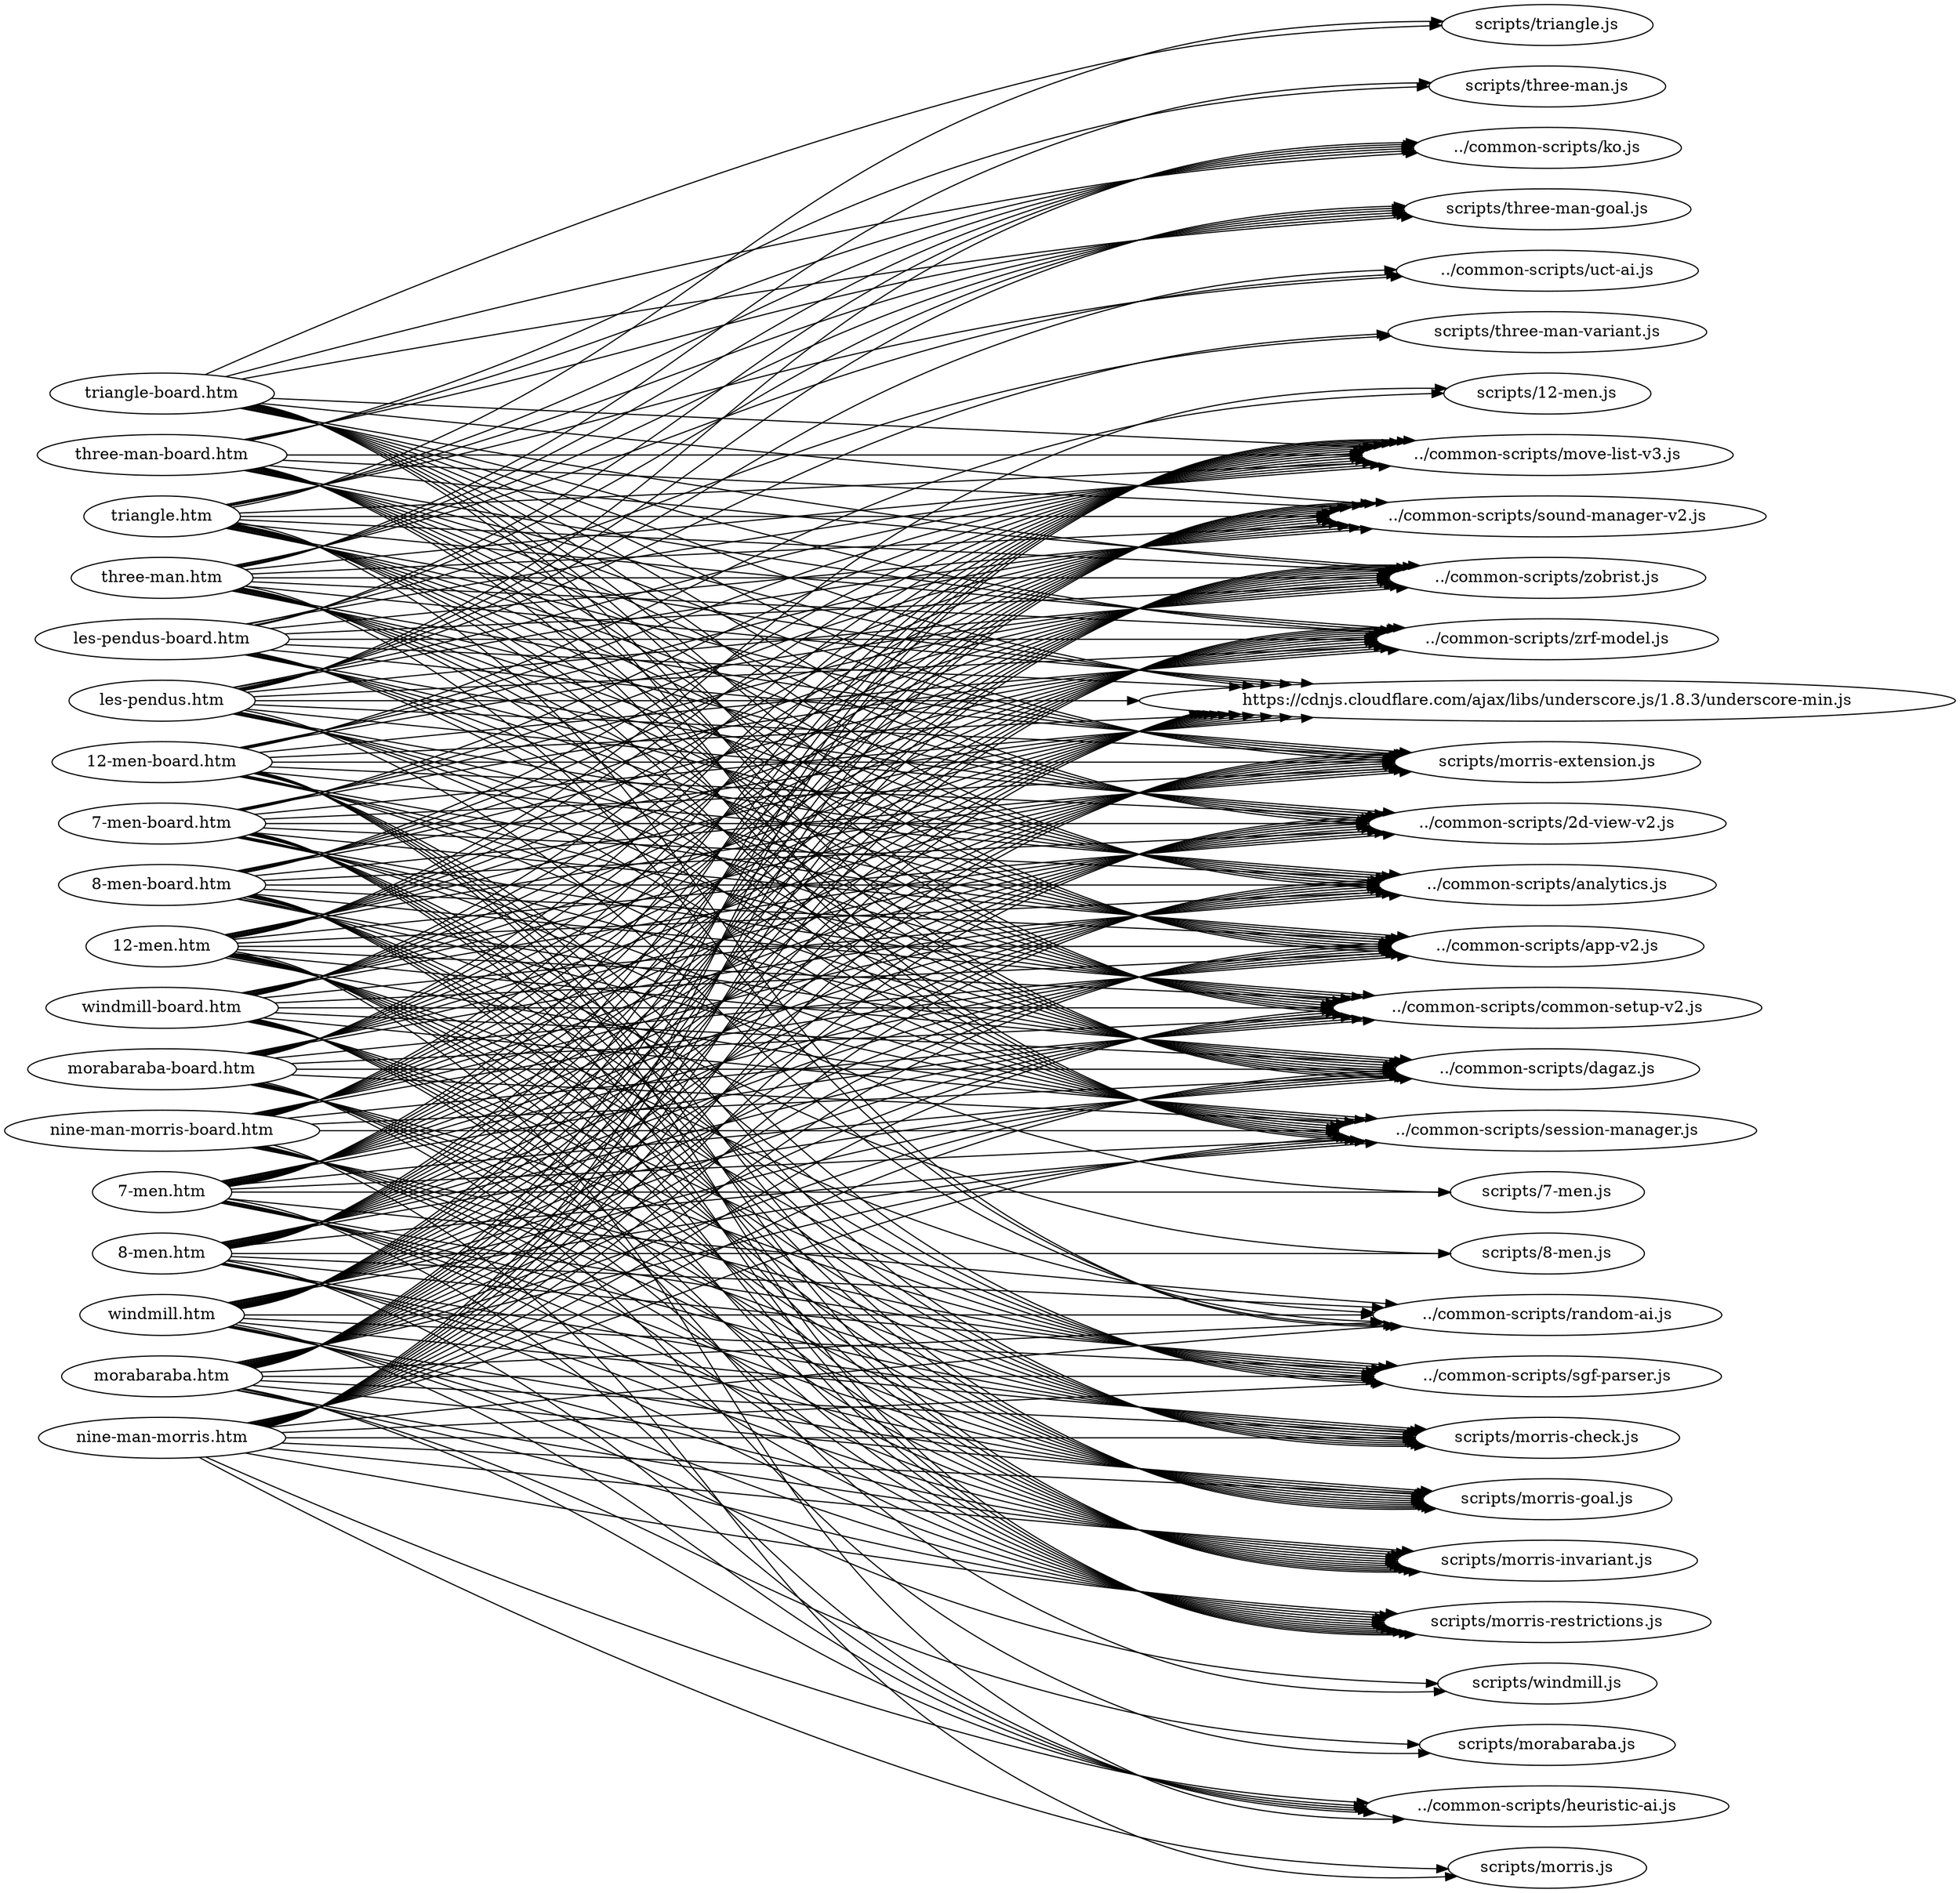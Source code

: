digraph "graph" {
graph[ ranksep=10, rankdir = LR ];
  "12-men-board.htm" -> "../common-scripts/2d-view-v2.js";
  "12-men-board.htm" -> "../common-scripts/analytics.js";
  "12-men-board.htm" -> "../common-scripts/app-v2.js";
  "12-men-board.htm" -> "../common-scripts/common-setup-v2.js";
  "12-men-board.htm" -> "../common-scripts/dagaz.js";
  "12-men-board.htm" -> "../common-scripts/move-list-v3.js";
  "12-men-board.htm" -> "../common-scripts/session-manager.js";
  "12-men-board.htm" -> "../common-scripts/sgf-parser.js";
  "12-men-board.htm" -> "../common-scripts/sound-manager-v2.js";
  "12-men-board.htm" -> "../common-scripts/zobrist.js";
  "12-men-board.htm" -> "../common-scripts/zrf-model.js";
  "12-men-board.htm" -> "https://cdnjs.cloudflare.com/ajax/libs/underscore.js/1.8.3/underscore-min.js";
  "12-men-board.htm" -> "scripts/12-men.js";
  "12-men-board.htm" -> "scripts/morris-check.js";
  "12-men-board.htm" -> "scripts/morris-extension.js";
  "12-men-board.htm" -> "scripts/morris-goal.js";
  "12-men-board.htm" -> "scripts/morris-invariant.js";
  "12-men-board.htm" -> "scripts/morris-restrictions.js";
  "12-men.htm" -> "../common-scripts/2d-view-v2.js";
  "12-men.htm" -> "../common-scripts/analytics.js";
  "12-men.htm" -> "../common-scripts/app-v2.js";
  "12-men.htm" -> "../common-scripts/common-setup-v2.js";
  "12-men.htm" -> "../common-scripts/dagaz.js";
  "12-men.htm" -> "../common-scripts/heuristic-ai.js";
  "12-men.htm" -> "../common-scripts/move-list-v3.js";
  "12-men.htm" -> "../common-scripts/random-ai.js";
  "12-men.htm" -> "../common-scripts/session-manager.js";
  "12-men.htm" -> "../common-scripts/sgf-parser.js";
  "12-men.htm" -> "../common-scripts/sound-manager-v2.js";
  "12-men.htm" -> "../common-scripts/zobrist.js";
  "12-men.htm" -> "../common-scripts/zrf-model.js";
  "12-men.htm" -> "https://cdnjs.cloudflare.com/ajax/libs/underscore.js/1.8.3/underscore-min.js";
  "12-men.htm" -> "scripts/12-men.js";
  "12-men.htm" -> "scripts/morris-check.js";
  "12-men.htm" -> "scripts/morris-extension.js";
  "12-men.htm" -> "scripts/morris-goal.js";
  "12-men.htm" -> "scripts/morris-invariant.js";
  "12-men.htm" -> "scripts/morris-restrictions.js";
  "7-men-board.htm" -> "../common-scripts/2d-view-v2.js";
  "7-men-board.htm" -> "../common-scripts/analytics.js";
  "7-men-board.htm" -> "../common-scripts/app-v2.js";
  "7-men-board.htm" -> "../common-scripts/common-setup-v2.js";
  "7-men-board.htm" -> "../common-scripts/dagaz.js";
  "7-men-board.htm" -> "../common-scripts/move-list-v3.js";
  "7-men-board.htm" -> "../common-scripts/session-manager.js";
  "7-men-board.htm" -> "../common-scripts/sgf-parser.js";
  "7-men-board.htm" -> "../common-scripts/sound-manager-v2.js";
  "7-men-board.htm" -> "../common-scripts/zobrist.js";
  "7-men-board.htm" -> "../common-scripts/zrf-model.js";
  "7-men-board.htm" -> "https://cdnjs.cloudflare.com/ajax/libs/underscore.js/1.8.3/underscore-min.js";
  "7-men-board.htm" -> "scripts/7-men.js";
  "7-men-board.htm" -> "scripts/morris-check.js";
  "7-men-board.htm" -> "scripts/morris-extension.js";
  "7-men-board.htm" -> "scripts/morris-goal.js";
  "7-men-board.htm" -> "scripts/morris-invariant.js";
  "7-men-board.htm" -> "scripts/morris-restrictions.js";
  "7-men.htm" -> "../common-scripts/2d-view-v2.js";
  "7-men.htm" -> "../common-scripts/analytics.js";
  "7-men.htm" -> "../common-scripts/app-v2.js";
  "7-men.htm" -> "../common-scripts/common-setup-v2.js";
  "7-men.htm" -> "../common-scripts/dagaz.js";
  "7-men.htm" -> "../common-scripts/heuristic-ai.js";
  "7-men.htm" -> "../common-scripts/move-list-v3.js";
  "7-men.htm" -> "../common-scripts/random-ai.js";
  "7-men.htm" -> "../common-scripts/session-manager.js";
  "7-men.htm" -> "../common-scripts/sgf-parser.js";
  "7-men.htm" -> "../common-scripts/sound-manager-v2.js";
  "7-men.htm" -> "../common-scripts/zobrist.js";
  "7-men.htm" -> "../common-scripts/zrf-model.js";
  "7-men.htm" -> "https://cdnjs.cloudflare.com/ajax/libs/underscore.js/1.8.3/underscore-min.js";
  "7-men.htm" -> "scripts/7-men.js";
  "7-men.htm" -> "scripts/morris-check.js";
  "7-men.htm" -> "scripts/morris-extension.js";
  "7-men.htm" -> "scripts/morris-goal.js";
  "7-men.htm" -> "scripts/morris-invariant.js";
  "7-men.htm" -> "scripts/morris-restrictions.js";
  "8-men-board.htm" -> "../common-scripts/2d-view-v2.js";
  "8-men-board.htm" -> "../common-scripts/analytics.js";
  "8-men-board.htm" -> "../common-scripts/app-v2.js";
  "8-men-board.htm" -> "../common-scripts/common-setup-v2.js";
  "8-men-board.htm" -> "../common-scripts/dagaz.js";
  "8-men-board.htm" -> "../common-scripts/move-list-v3.js";
  "8-men-board.htm" -> "../common-scripts/session-manager.js";
  "8-men-board.htm" -> "../common-scripts/sgf-parser.js";
  "8-men-board.htm" -> "../common-scripts/sound-manager-v2.js";
  "8-men-board.htm" -> "../common-scripts/zobrist.js";
  "8-men-board.htm" -> "../common-scripts/zrf-model.js";
  "8-men-board.htm" -> "https://cdnjs.cloudflare.com/ajax/libs/underscore.js/1.8.3/underscore-min.js";
  "8-men-board.htm" -> "scripts/8-men.js";
  "8-men-board.htm" -> "scripts/morris-check.js";
  "8-men-board.htm" -> "scripts/morris-extension.js";
  "8-men-board.htm" -> "scripts/morris-goal.js";
  "8-men-board.htm" -> "scripts/morris-invariant.js";
  "8-men-board.htm" -> "scripts/morris-restrictions.js";
  "8-men.htm" -> "../common-scripts/2d-view-v2.js";
  "8-men.htm" -> "../common-scripts/analytics.js";
  "8-men.htm" -> "../common-scripts/app-v2.js";
  "8-men.htm" -> "../common-scripts/common-setup-v2.js";
  "8-men.htm" -> "../common-scripts/dagaz.js";
  "8-men.htm" -> "../common-scripts/heuristic-ai.js";
  "8-men.htm" -> "../common-scripts/move-list-v3.js";
  "8-men.htm" -> "../common-scripts/random-ai.js";
  "8-men.htm" -> "../common-scripts/session-manager.js";
  "8-men.htm" -> "../common-scripts/sgf-parser.js";
  "8-men.htm" -> "../common-scripts/sound-manager-v2.js";
  "8-men.htm" -> "../common-scripts/zobrist.js";
  "8-men.htm" -> "../common-scripts/zrf-model.js";
  "8-men.htm" -> "https://cdnjs.cloudflare.com/ajax/libs/underscore.js/1.8.3/underscore-min.js";
  "8-men.htm" -> "scripts/8-men.js";
  "8-men.htm" -> "scripts/morris-check.js";
  "8-men.htm" -> "scripts/morris-extension.js";
  "8-men.htm" -> "scripts/morris-goal.js";
  "8-men.htm" -> "scripts/morris-invariant.js";
  "8-men.htm" -> "scripts/morris-restrictions.js";
  "les-pendus-board.htm" -> "../common-scripts/2d-view-v2.js";
  "les-pendus-board.htm" -> "../common-scripts/analytics.js";
  "les-pendus-board.htm" -> "../common-scripts/app-v2.js";
  "les-pendus-board.htm" -> "../common-scripts/common-setup-v2.js";
  "les-pendus-board.htm" -> "../common-scripts/dagaz.js";
  "les-pendus-board.htm" -> "../common-scripts/ko.js";
  "les-pendus-board.htm" -> "../common-scripts/move-list-v3.js";
  "les-pendus-board.htm" -> "../common-scripts/session-manager.js";
  "les-pendus-board.htm" -> "../common-scripts/sound-manager-v2.js";
  "les-pendus-board.htm" -> "../common-scripts/zobrist.js";
  "les-pendus-board.htm" -> "../common-scripts/zrf-model.js";
  "les-pendus-board.htm" -> "https://cdnjs.cloudflare.com/ajax/libs/underscore.js/1.8.3/underscore-min.js";
  "les-pendus-board.htm" -> "scripts/morris-extension.js";
  "les-pendus-board.htm" -> "scripts/three-man-goal.js";
  "les-pendus-board.htm" -> "scripts/three-man-variant.js";
  "les-pendus.htm" -> "../common-scripts/2d-view-v2.js";
  "les-pendus.htm" -> "../common-scripts/analytics.js";
  "les-pendus.htm" -> "../common-scripts/app-v2.js";
  "les-pendus.htm" -> "../common-scripts/common-setup-v2.js";
  "les-pendus.htm" -> "../common-scripts/dagaz.js";
  "les-pendus.htm" -> "../common-scripts/ko.js";
  "les-pendus.htm" -> "../common-scripts/move-list-v3.js";
  "les-pendus.htm" -> "../common-scripts/random-ai.js";
  "les-pendus.htm" -> "../common-scripts/session-manager.js";
  "les-pendus.htm" -> "../common-scripts/sound-manager-v2.js";
  "les-pendus.htm" -> "../common-scripts/uct-ai.js";
  "les-pendus.htm" -> "../common-scripts/zobrist.js";
  "les-pendus.htm" -> "../common-scripts/zrf-model.js";
  "les-pendus.htm" -> "https://cdnjs.cloudflare.com/ajax/libs/underscore.js/1.8.3/underscore-min.js";
  "les-pendus.htm" -> "scripts/morris-extension.js";
  "les-pendus.htm" -> "scripts/three-man-goal.js";
  "les-pendus.htm" -> "scripts/three-man-variant.js";
  "morabaraba-board.htm" -> "../common-scripts/2d-view-v2.js";
  "morabaraba-board.htm" -> "../common-scripts/analytics.js";
  "morabaraba-board.htm" -> "../common-scripts/app-v2.js";
  "morabaraba-board.htm" -> "../common-scripts/common-setup-v2.js";
  "morabaraba-board.htm" -> "../common-scripts/dagaz.js";
  "morabaraba-board.htm" -> "../common-scripts/move-list-v3.js";
  "morabaraba-board.htm" -> "../common-scripts/session-manager.js";
  "morabaraba-board.htm" -> "../common-scripts/sgf-parser.js";
  "morabaraba-board.htm" -> "../common-scripts/sound-manager-v2.js";
  "morabaraba-board.htm" -> "../common-scripts/zobrist.js";
  "morabaraba-board.htm" -> "../common-scripts/zrf-model.js";
  "morabaraba-board.htm" -> "https://cdnjs.cloudflare.com/ajax/libs/underscore.js/1.8.3/underscore-min.js";
  "morabaraba-board.htm" -> "scripts/morabaraba.js";
  "morabaraba-board.htm" -> "scripts/morris-check.js";
  "morabaraba-board.htm" -> "scripts/morris-extension.js";
  "morabaraba-board.htm" -> "scripts/morris-goal.js";
  "morabaraba-board.htm" -> "scripts/morris-invariant.js";
  "morabaraba-board.htm" -> "scripts/morris-restrictions.js";
  "morabaraba.htm" -> "../common-scripts/2d-view-v2.js";
  "morabaraba.htm" -> "../common-scripts/analytics.js";
  "morabaraba.htm" -> "../common-scripts/app-v2.js";
  "morabaraba.htm" -> "../common-scripts/common-setup-v2.js";
  "morabaraba.htm" -> "../common-scripts/dagaz.js";
  "morabaraba.htm" -> "../common-scripts/heuristic-ai.js";
  "morabaraba.htm" -> "../common-scripts/move-list-v3.js";
  "morabaraba.htm" -> "../common-scripts/random-ai.js";
  "morabaraba.htm" -> "../common-scripts/session-manager.js";
  "morabaraba.htm" -> "../common-scripts/sgf-parser.js";
  "morabaraba.htm" -> "../common-scripts/sound-manager-v2.js";
  "morabaraba.htm" -> "../common-scripts/zobrist.js";
  "morabaraba.htm" -> "../common-scripts/zrf-model.js";
  "morabaraba.htm" -> "https://cdnjs.cloudflare.com/ajax/libs/underscore.js/1.8.3/underscore-min.js";
  "morabaraba.htm" -> "scripts/morabaraba.js";
  "morabaraba.htm" -> "scripts/morris-check.js";
  "morabaraba.htm" -> "scripts/morris-extension.js";
  "morabaraba.htm" -> "scripts/morris-goal.js";
  "morabaraba.htm" -> "scripts/morris-invariant.js";
  "morabaraba.htm" -> "scripts/morris-restrictions.js";
  "nine-man-morris-board.htm" -> "../common-scripts/2d-view-v2.js";
  "nine-man-morris-board.htm" -> "../common-scripts/analytics.js";
  "nine-man-morris-board.htm" -> "../common-scripts/app-v2.js";
  "nine-man-morris-board.htm" -> "../common-scripts/common-setup-v2.js";
  "nine-man-morris-board.htm" -> "../common-scripts/dagaz.js";
  "nine-man-morris-board.htm" -> "../common-scripts/move-list-v3.js";
  "nine-man-morris-board.htm" -> "../common-scripts/session-manager.js";
  "nine-man-morris-board.htm" -> "../common-scripts/sgf-parser.js";
  "nine-man-morris-board.htm" -> "../common-scripts/sound-manager-v2.js";
  "nine-man-morris-board.htm" -> "../common-scripts/zobrist.js";
  "nine-man-morris-board.htm" -> "../common-scripts/zrf-model.js";
  "nine-man-morris-board.htm" -> "https://cdnjs.cloudflare.com/ajax/libs/underscore.js/1.8.3/underscore-min.js";
  "nine-man-morris-board.htm" -> "scripts/morris-check.js";
  "nine-man-morris-board.htm" -> "scripts/morris-extension.js";
  "nine-man-morris-board.htm" -> "scripts/morris-goal.js";
  "nine-man-morris-board.htm" -> "scripts/morris-invariant.js";
  "nine-man-morris-board.htm" -> "scripts/morris-restrictions.js";
  "nine-man-morris-board.htm" -> "scripts/morris.js";
  "nine-man-morris.htm" -> "../common-scripts/2d-view-v2.js";
  "nine-man-morris.htm" -> "../common-scripts/analytics.js";
  "nine-man-morris.htm" -> "../common-scripts/app-v2.js";
  "nine-man-morris.htm" -> "../common-scripts/common-setup-v2.js";
  "nine-man-morris.htm" -> "../common-scripts/dagaz.js";
  "nine-man-morris.htm" -> "../common-scripts/heuristic-ai.js";
  "nine-man-morris.htm" -> "../common-scripts/move-list-v3.js";
  "nine-man-morris.htm" -> "../common-scripts/random-ai.js";
  "nine-man-morris.htm" -> "../common-scripts/session-manager.js";
  "nine-man-morris.htm" -> "../common-scripts/sgf-parser.js";
  "nine-man-morris.htm" -> "../common-scripts/sound-manager-v2.js";
  "nine-man-morris.htm" -> "../common-scripts/zobrist.js";
  "nine-man-morris.htm" -> "../common-scripts/zrf-model.js";
  "nine-man-morris.htm" -> "https://cdnjs.cloudflare.com/ajax/libs/underscore.js/1.8.3/underscore-min.js";
  "nine-man-morris.htm" -> "scripts/morris-check.js";
  "nine-man-morris.htm" -> "scripts/morris-extension.js";
  "nine-man-morris.htm" -> "scripts/morris-goal.js";
  "nine-man-morris.htm" -> "scripts/morris-invariant.js";
  "nine-man-morris.htm" -> "scripts/morris-restrictions.js";
  "nine-man-morris.htm" -> "scripts/morris.js";
  "three-man-board.htm" -> "../common-scripts/2d-view-v2.js";
  "three-man-board.htm" -> "../common-scripts/analytics.js";
  "three-man-board.htm" -> "../common-scripts/app-v2.js";
  "three-man-board.htm" -> "../common-scripts/common-setup-v2.js";
  "three-man-board.htm" -> "../common-scripts/dagaz.js";
  "three-man-board.htm" -> "../common-scripts/ko.js";
  "three-man-board.htm" -> "../common-scripts/move-list-v3.js";
  "three-man-board.htm" -> "../common-scripts/session-manager.js";
  "three-man-board.htm" -> "../common-scripts/sound-manager-v2.js";
  "three-man-board.htm" -> "../common-scripts/zobrist.js";
  "three-man-board.htm" -> "../common-scripts/zrf-model.js";
  "three-man-board.htm" -> "https://cdnjs.cloudflare.com/ajax/libs/underscore.js/1.8.3/underscore-min.js";
  "three-man-board.htm" -> "scripts/morris-extension.js";
  "three-man-board.htm" -> "scripts/three-man-goal.js";
  "three-man-board.htm" -> "scripts/three-man.js";
  "three-man.htm" -> "../common-scripts/2d-view-v2.js";
  "three-man.htm" -> "../common-scripts/analytics.js";
  "three-man.htm" -> "../common-scripts/app-v2.js";
  "three-man.htm" -> "../common-scripts/common-setup-v2.js";
  "three-man.htm" -> "../common-scripts/dagaz.js";
  "three-man.htm" -> "../common-scripts/ko.js";
  "three-man.htm" -> "../common-scripts/move-list-v3.js";
  "three-man.htm" -> "../common-scripts/random-ai.js";
  "three-man.htm" -> "../common-scripts/session-manager.js";
  "three-man.htm" -> "../common-scripts/sound-manager-v2.js";
  "three-man.htm" -> "../common-scripts/uct-ai.js";
  "three-man.htm" -> "../common-scripts/zobrist.js";
  "three-man.htm" -> "../common-scripts/zrf-model.js";
  "three-man.htm" -> "https://cdnjs.cloudflare.com/ajax/libs/underscore.js/1.8.3/underscore-min.js";
  "three-man.htm" -> "scripts/morris-extension.js";
  "three-man.htm" -> "scripts/three-man-goal.js";
  "three-man.htm" -> "scripts/three-man.js";
  "triangle-board.htm" -> "../common-scripts/2d-view-v2.js";
  "triangle-board.htm" -> "../common-scripts/analytics.js";
  "triangle-board.htm" -> "../common-scripts/app-v2.js";
  "triangle-board.htm" -> "../common-scripts/common-setup-v2.js";
  "triangle-board.htm" -> "../common-scripts/dagaz.js";
  "triangle-board.htm" -> "../common-scripts/ko.js";
  "triangle-board.htm" -> "../common-scripts/move-list-v3.js";
  "triangle-board.htm" -> "../common-scripts/session-manager.js";
  "triangle-board.htm" -> "../common-scripts/sound-manager-v2.js";
  "triangle-board.htm" -> "../common-scripts/zobrist.js";
  "triangle-board.htm" -> "../common-scripts/zrf-model.js";
  "triangle-board.htm" -> "https://cdnjs.cloudflare.com/ajax/libs/underscore.js/1.8.3/underscore-min.js";
  "triangle-board.htm" -> "scripts/morris-extension.js";
  "triangle-board.htm" -> "scripts/three-man-goal.js";
  "triangle-board.htm" -> "scripts/triangle.js";
  "triangle.htm" -> "../common-scripts/2d-view-v2.js";
  "triangle.htm" -> "../common-scripts/analytics.js";
  "triangle.htm" -> "../common-scripts/app-v2.js";
  "triangle.htm" -> "../common-scripts/common-setup-v2.js";
  "triangle.htm" -> "../common-scripts/dagaz.js";
  "triangle.htm" -> "../common-scripts/ko.js";
  "triangle.htm" -> "../common-scripts/move-list-v3.js";
  "triangle.htm" -> "../common-scripts/random-ai.js";
  "triangle.htm" -> "../common-scripts/session-manager.js";
  "triangle.htm" -> "../common-scripts/sound-manager-v2.js";
  "triangle.htm" -> "../common-scripts/uct-ai.js";
  "triangle.htm" -> "../common-scripts/zobrist.js";
  "triangle.htm" -> "../common-scripts/zrf-model.js";
  "triangle.htm" -> "https://cdnjs.cloudflare.com/ajax/libs/underscore.js/1.8.3/underscore-min.js";
  "triangle.htm" -> "scripts/morris-extension.js";
  "triangle.htm" -> "scripts/three-man-goal.js";
  "triangle.htm" -> "scripts/triangle.js";
  "windmill-board.htm" -> "../common-scripts/2d-view-v2.js";
  "windmill-board.htm" -> "../common-scripts/analytics.js";
  "windmill-board.htm" -> "../common-scripts/app-v2.js";
  "windmill-board.htm" -> "../common-scripts/common-setup-v2.js";
  "windmill-board.htm" -> "../common-scripts/dagaz.js";
  "windmill-board.htm" -> "../common-scripts/move-list-v3.js";
  "windmill-board.htm" -> "../common-scripts/session-manager.js";
  "windmill-board.htm" -> "../common-scripts/sgf-parser.js";
  "windmill-board.htm" -> "../common-scripts/sound-manager-v2.js";
  "windmill-board.htm" -> "../common-scripts/zobrist.js";
  "windmill-board.htm" -> "../common-scripts/zrf-model.js";
  "windmill-board.htm" -> "https://cdnjs.cloudflare.com/ajax/libs/underscore.js/1.8.3/underscore-min.js";
  "windmill-board.htm" -> "scripts/morris-check.js";
  "windmill-board.htm" -> "scripts/morris-extension.js";
  "windmill-board.htm" -> "scripts/morris-goal.js";
  "windmill-board.htm" -> "scripts/morris-invariant.js";
  "windmill-board.htm" -> "scripts/morris-restrictions.js";
  "windmill-board.htm" -> "scripts/windmill.js";
  "windmill.htm" -> "../common-scripts/2d-view-v2.js";
  "windmill.htm" -> "../common-scripts/analytics.js";
  "windmill.htm" -> "../common-scripts/app-v2.js";
  "windmill.htm" -> "../common-scripts/common-setup-v2.js";
  "windmill.htm" -> "../common-scripts/dagaz.js";
  "windmill.htm" -> "../common-scripts/heuristic-ai.js";
  "windmill.htm" -> "../common-scripts/move-list-v3.js";
  "windmill.htm" -> "../common-scripts/random-ai.js";
  "windmill.htm" -> "../common-scripts/session-manager.js";
  "windmill.htm" -> "../common-scripts/sgf-parser.js";
  "windmill.htm" -> "../common-scripts/sound-manager-v2.js";
  "windmill.htm" -> "../common-scripts/zobrist.js";
  "windmill.htm" -> "../common-scripts/zrf-model.js";
  "windmill.htm" -> "https://cdnjs.cloudflare.com/ajax/libs/underscore.js/1.8.3/underscore-min.js";
  "windmill.htm" -> "scripts/morris-check.js";
  "windmill.htm" -> "scripts/morris-extension.js";
  "windmill.htm" -> "scripts/morris-goal.js";
  "windmill.htm" -> "scripts/morris-invariant.js";
  "windmill.htm" -> "scripts/morris-restrictions.js";
  "windmill.htm" -> "scripts/windmill.js";
}
